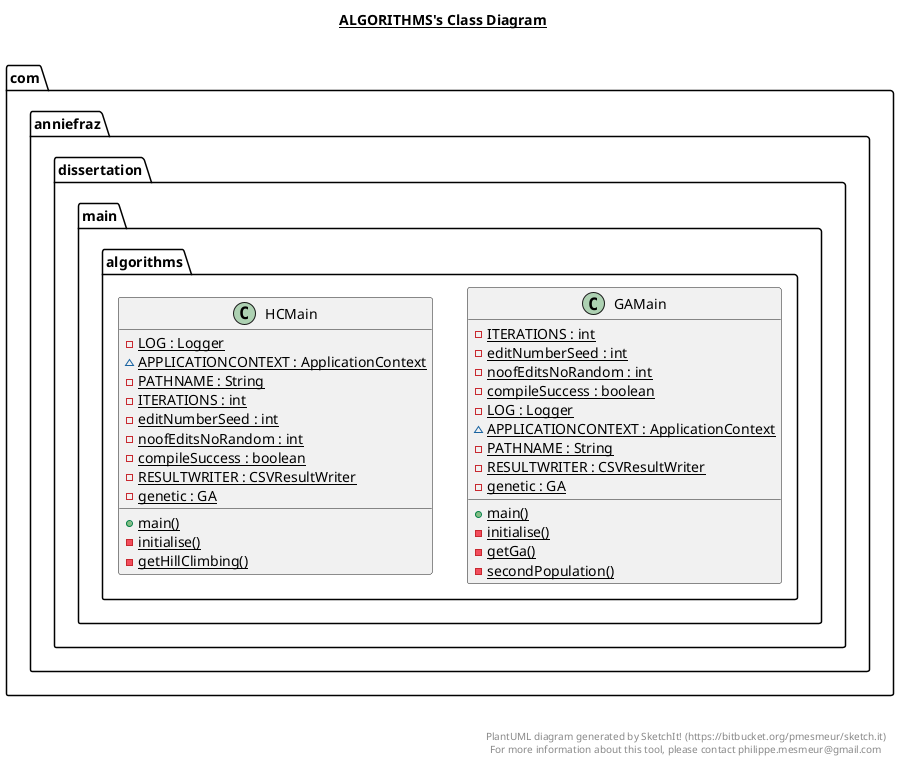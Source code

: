 @startuml

title __ALGORITHMS's Class Diagram__\n

  package com.anniefraz.dissertation.main.algorithms {
    class GAMain {
        {static} - ITERATIONS : int
        {static} - editNumberSeed : int
        {static} - noofEditsNoRandom : int
        {static} - compileSuccess : boolean
        {static} - LOG : Logger
        {static} ~ APPLICATIONCONTEXT : ApplicationContext
        {static} - PATHNAME : String
        {static} - RESULTWRITER : CSVResultWriter
        {static} - genetic : GA
        {static} + main()
        {static} - initialise()
        {static} - getGa()
        {static} - secondPopulation()
    }
  }
  

  package com.anniefraz.dissertation.main.algorithms {
    class HCMain {
        {static} - LOG : Logger
        {static} ~ APPLICATIONCONTEXT : ApplicationContext
        {static} - PATHNAME : String
        {static} - ITERATIONS : int
        {static} - editNumberSeed : int
        {static} - noofEditsNoRandom : int
        {static} - compileSuccess : boolean
        {static} - RESULTWRITER : CSVResultWriter
        {static} - genetic : GA
        {static} + main()
        {static} - initialise()
        {static} - getHillClimbing()
    }
  }
  



right footer


PlantUML diagram generated by SketchIt! (https://bitbucket.org/pmesmeur/sketch.it)
For more information about this tool, please contact philippe.mesmeur@gmail.com
endfooter

@enduml
